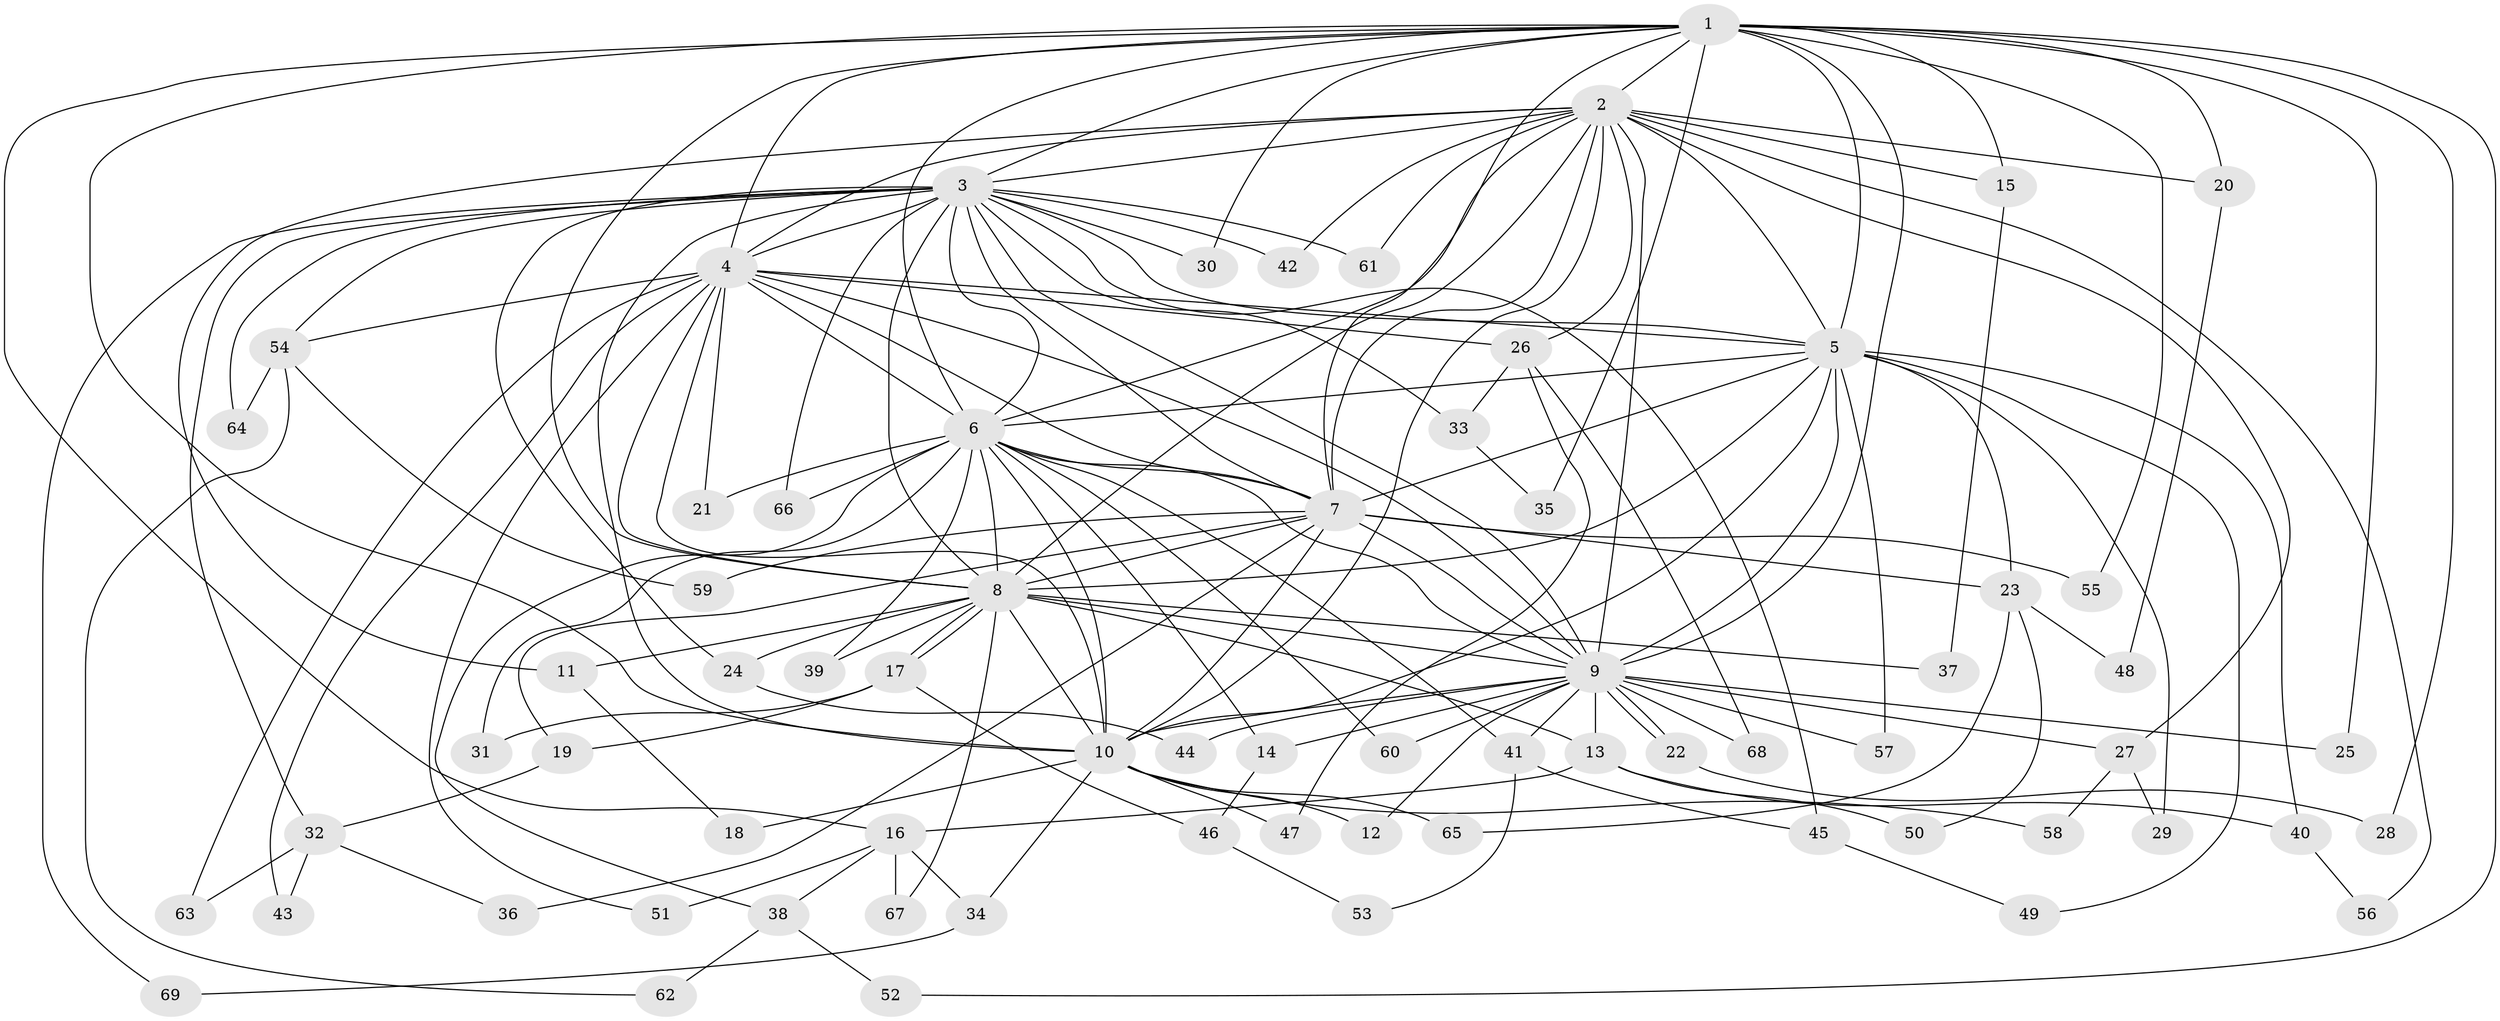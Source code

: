 // Generated by graph-tools (version 1.1) at 2025/13/03/09/25 04:13:44]
// undirected, 69 vertices, 163 edges
graph export_dot {
graph [start="1"]
  node [color=gray90,style=filled];
  1;
  2;
  3;
  4;
  5;
  6;
  7;
  8;
  9;
  10;
  11;
  12;
  13;
  14;
  15;
  16;
  17;
  18;
  19;
  20;
  21;
  22;
  23;
  24;
  25;
  26;
  27;
  28;
  29;
  30;
  31;
  32;
  33;
  34;
  35;
  36;
  37;
  38;
  39;
  40;
  41;
  42;
  43;
  44;
  45;
  46;
  47;
  48;
  49;
  50;
  51;
  52;
  53;
  54;
  55;
  56;
  57;
  58;
  59;
  60;
  61;
  62;
  63;
  64;
  65;
  66;
  67;
  68;
  69;
  1 -- 2;
  1 -- 3;
  1 -- 4;
  1 -- 5;
  1 -- 6;
  1 -- 7;
  1 -- 8;
  1 -- 9;
  1 -- 10;
  1 -- 15;
  1 -- 16;
  1 -- 20;
  1 -- 25;
  1 -- 28;
  1 -- 30;
  1 -- 35;
  1 -- 52;
  1 -- 55;
  2 -- 3;
  2 -- 4;
  2 -- 5;
  2 -- 6;
  2 -- 7;
  2 -- 8;
  2 -- 9;
  2 -- 10;
  2 -- 11;
  2 -- 15;
  2 -- 20;
  2 -- 26;
  2 -- 27;
  2 -- 42;
  2 -- 56;
  2 -- 61;
  3 -- 4;
  3 -- 5;
  3 -- 6;
  3 -- 7;
  3 -- 8;
  3 -- 9;
  3 -- 10;
  3 -- 24;
  3 -- 30;
  3 -- 32;
  3 -- 33;
  3 -- 42;
  3 -- 45;
  3 -- 54;
  3 -- 61;
  3 -- 64;
  3 -- 66;
  3 -- 69;
  4 -- 5;
  4 -- 6;
  4 -- 7;
  4 -- 8;
  4 -- 9;
  4 -- 10;
  4 -- 21;
  4 -- 26;
  4 -- 43;
  4 -- 51;
  4 -- 54;
  4 -- 63;
  5 -- 6;
  5 -- 7;
  5 -- 8;
  5 -- 9;
  5 -- 10;
  5 -- 23;
  5 -- 29;
  5 -- 40;
  5 -- 49;
  5 -- 57;
  6 -- 7;
  6 -- 8;
  6 -- 9;
  6 -- 10;
  6 -- 14;
  6 -- 21;
  6 -- 31;
  6 -- 38;
  6 -- 39;
  6 -- 41;
  6 -- 60;
  6 -- 66;
  7 -- 8;
  7 -- 9;
  7 -- 10;
  7 -- 19;
  7 -- 23;
  7 -- 36;
  7 -- 55;
  7 -- 59;
  8 -- 9;
  8 -- 10;
  8 -- 11;
  8 -- 13;
  8 -- 17;
  8 -- 17;
  8 -- 24;
  8 -- 37;
  8 -- 39;
  8 -- 67;
  9 -- 10;
  9 -- 12;
  9 -- 13;
  9 -- 14;
  9 -- 22;
  9 -- 22;
  9 -- 25;
  9 -- 27;
  9 -- 41;
  9 -- 44;
  9 -- 57;
  9 -- 60;
  9 -- 68;
  10 -- 12;
  10 -- 18;
  10 -- 34;
  10 -- 47;
  10 -- 58;
  10 -- 65;
  11 -- 18;
  13 -- 16;
  13 -- 40;
  13 -- 50;
  14 -- 46;
  15 -- 37;
  16 -- 34;
  16 -- 38;
  16 -- 51;
  16 -- 67;
  17 -- 19;
  17 -- 31;
  17 -- 46;
  19 -- 32;
  20 -- 48;
  22 -- 28;
  23 -- 48;
  23 -- 50;
  23 -- 65;
  24 -- 44;
  26 -- 33;
  26 -- 47;
  26 -- 68;
  27 -- 29;
  27 -- 58;
  32 -- 36;
  32 -- 43;
  32 -- 63;
  33 -- 35;
  34 -- 69;
  38 -- 52;
  38 -- 62;
  40 -- 56;
  41 -- 45;
  41 -- 53;
  45 -- 49;
  46 -- 53;
  54 -- 59;
  54 -- 62;
  54 -- 64;
}

